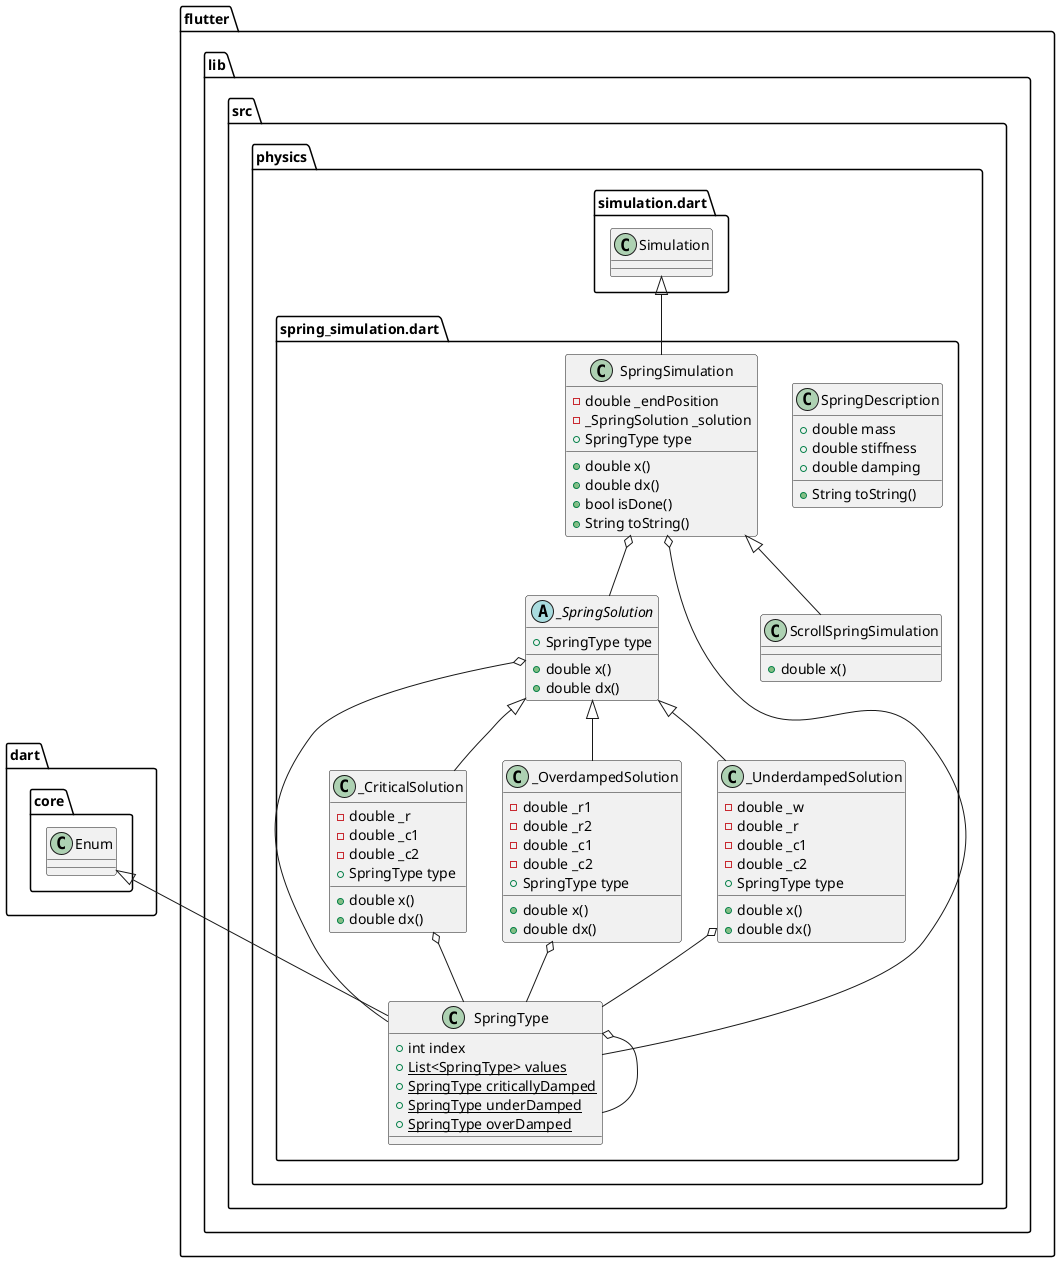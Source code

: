 @startuml
set namespaceSeparator ::

class "flutter::lib::src::physics::spring_simulation.dart::SpringDescription" {
  +double mass
  +double stiffness
  +double damping
  +String toString()
}

class "flutter::lib::src::physics::spring_simulation.dart::SpringSimulation" {
  -double _endPosition
  -_SpringSolution _solution
  +SpringType type
  +double x()
  +double dx()
  +bool isDone()
  +String toString()
}

"flutter::lib::src::physics::spring_simulation.dart::SpringSimulation" o-- "flutter::lib::src::physics::spring_simulation.dart::_SpringSolution"
"flutter::lib::src::physics::spring_simulation.dart::SpringSimulation" o-- "flutter::lib::src::physics::spring_simulation.dart::SpringType"
"flutter::lib::src::physics::simulation.dart::Simulation" <|-- "flutter::lib::src::physics::spring_simulation.dart::SpringSimulation"

class "flutter::lib::src::physics::spring_simulation.dart::ScrollSpringSimulation" {
  +double x()
}

"flutter::lib::src::physics::spring_simulation.dart::SpringSimulation" <|-- "flutter::lib::src::physics::spring_simulation.dart::ScrollSpringSimulation"

abstract class "flutter::lib::src::physics::spring_simulation.dart::_SpringSolution" {
  +SpringType type
  +double x()
  +double dx()
}

"flutter::lib::src::physics::spring_simulation.dart::_SpringSolution" o-- "flutter::lib::src::physics::spring_simulation.dart::SpringType"

class "flutter::lib::src::physics::spring_simulation.dart::_CriticalSolution" {
  -double _r
  -double _c1
  -double _c2
  +SpringType type
  +double x()
  +double dx()
}

"flutter::lib::src::physics::spring_simulation.dart::_CriticalSolution" o-- "flutter::lib::src::physics::spring_simulation.dart::SpringType"
"flutter::lib::src::physics::spring_simulation.dart::_SpringSolution" <|-- "flutter::lib::src::physics::spring_simulation.dart::_CriticalSolution"

class "flutter::lib::src::physics::spring_simulation.dart::_OverdampedSolution" {
  -double _r1
  -double _r2
  -double _c1
  -double _c2
  +SpringType type
  +double x()
  +double dx()
}

"flutter::lib::src::physics::spring_simulation.dart::_OverdampedSolution" o-- "flutter::lib::src::physics::spring_simulation.dart::SpringType"
"flutter::lib::src::physics::spring_simulation.dart::_SpringSolution" <|-- "flutter::lib::src::physics::spring_simulation.dart::_OverdampedSolution"

class "flutter::lib::src::physics::spring_simulation.dart::_UnderdampedSolution" {
  -double _w
  -double _r
  -double _c1
  -double _c2
  +SpringType type
  +double x()
  +double dx()
}

"flutter::lib::src::physics::spring_simulation.dart::_UnderdampedSolution" o-- "flutter::lib::src::physics::spring_simulation.dart::SpringType"
"flutter::lib::src::physics::spring_simulation.dart::_SpringSolution" <|-- "flutter::lib::src::physics::spring_simulation.dart::_UnderdampedSolution"

class "flutter::lib::src::physics::spring_simulation.dart::SpringType" {
  +int index
  {static} +List<SpringType> values
  {static} +SpringType criticallyDamped
  {static} +SpringType underDamped
  {static} +SpringType overDamped
}

"flutter::lib::src::physics::spring_simulation.dart::SpringType" o-- "flutter::lib::src::physics::spring_simulation.dart::SpringType"
"dart::core::Enum" <|-- "flutter::lib::src::physics::spring_simulation.dart::SpringType"


@enduml